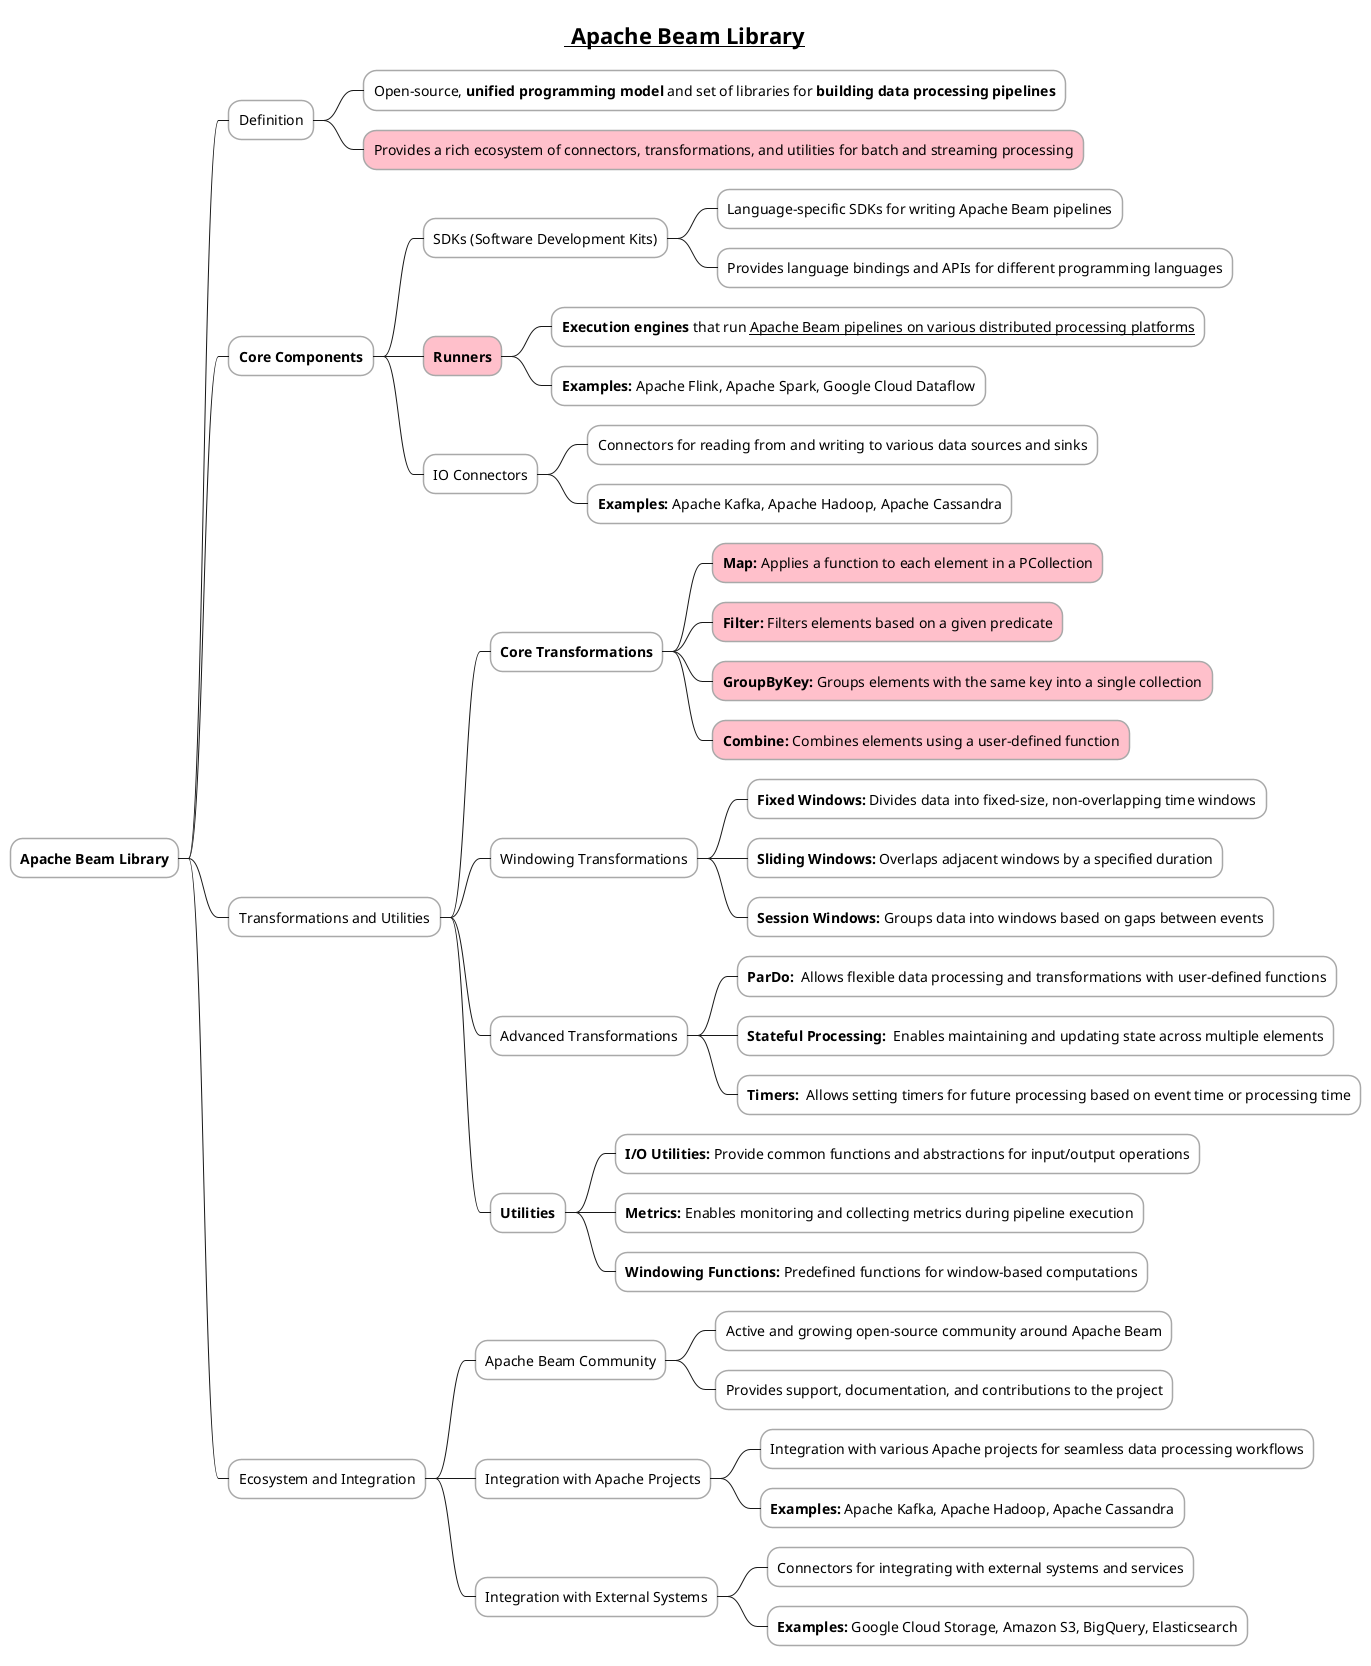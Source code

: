 @startmindmap

skinparam node {
    BorderColor DarkGray
    BackgroundColor White
}

skinparam connector {
    LineColor DarkGray
}

title =__ Apache Beam Library__

* **Apache Beam Library**


** Definition
*** Open-source, **unified programming model** and set of libraries for **building data processing pipelines**
***[#pink] Provides a rich ecosystem of connectors, transformations, and utilities for batch and streaming processing

** **Core Components**

*** SDKs (Software Development Kits)
**** Language-specific SDKs for writing Apache Beam pipelines
**** Provides language bindings and APIs for different programming languages

***[#pink] **Runners**
**** **Execution engines** that run __Apache Beam pipelines on various distributed processing platforms__
**** **Examples:** Apache Flink, Apache Spark, Google Cloud Dataflow

*** IO Connectors
**** Connectors for reading from and writing to various data sources and sinks
**** **Examples:** Apache Kafka, Apache Hadoop, Apache Cassandra

** Transformations and Utilities

*** **Core Transformations**
****[#pink] **Map:** Applies a function to each element in a PCollection
****[#pink] **Filter:** Filters elements based on a given predicate
****[#pink] **GroupByKey:** Groups elements with the same key into a single collection
****[#pink] **Combine:** Combines elements using a user-defined function

*** Windowing Transformations
**** **Fixed Windows:** Divides data into fixed-size, non-overlapping time windows
**** **Sliding Windows:** Overlaps adjacent windows by a specified duration
**** **Session Windows:** Groups data into windows based on gaps between events

*** Advanced Transformations
**** **ParDo: ** Allows flexible data processing and transformations with user-defined functions
**** **Stateful Processing:**  Enables maintaining and updating state across multiple elements
**** **Timers: ** Allows setting timers for future processing based on event time or processing time

*** **Utilities**
**** **I/O Utilities:** Provide common functions and abstractions for input/output operations
**** **Metrics:** Enables monitoring and collecting metrics during pipeline execution
**** **Windowing Functions:** Predefined functions for window-based computations

** Ecosystem and Integration

*** Apache Beam Community
**** Active and growing open-source community around Apache Beam
**** Provides support, documentation, and contributions to the project

*** Integration with Apache Projects
**** Integration with various Apache projects for seamless data processing workflows
**** **Examples:** Apache Kafka, Apache Hadoop, Apache Cassandra

*** Integration with External Systems
**** Connectors for integrating with external systems and services
**** **Examples:** Google Cloud Storage, Amazon S3, BigQuery, Elasticsearch

@endmindmap
